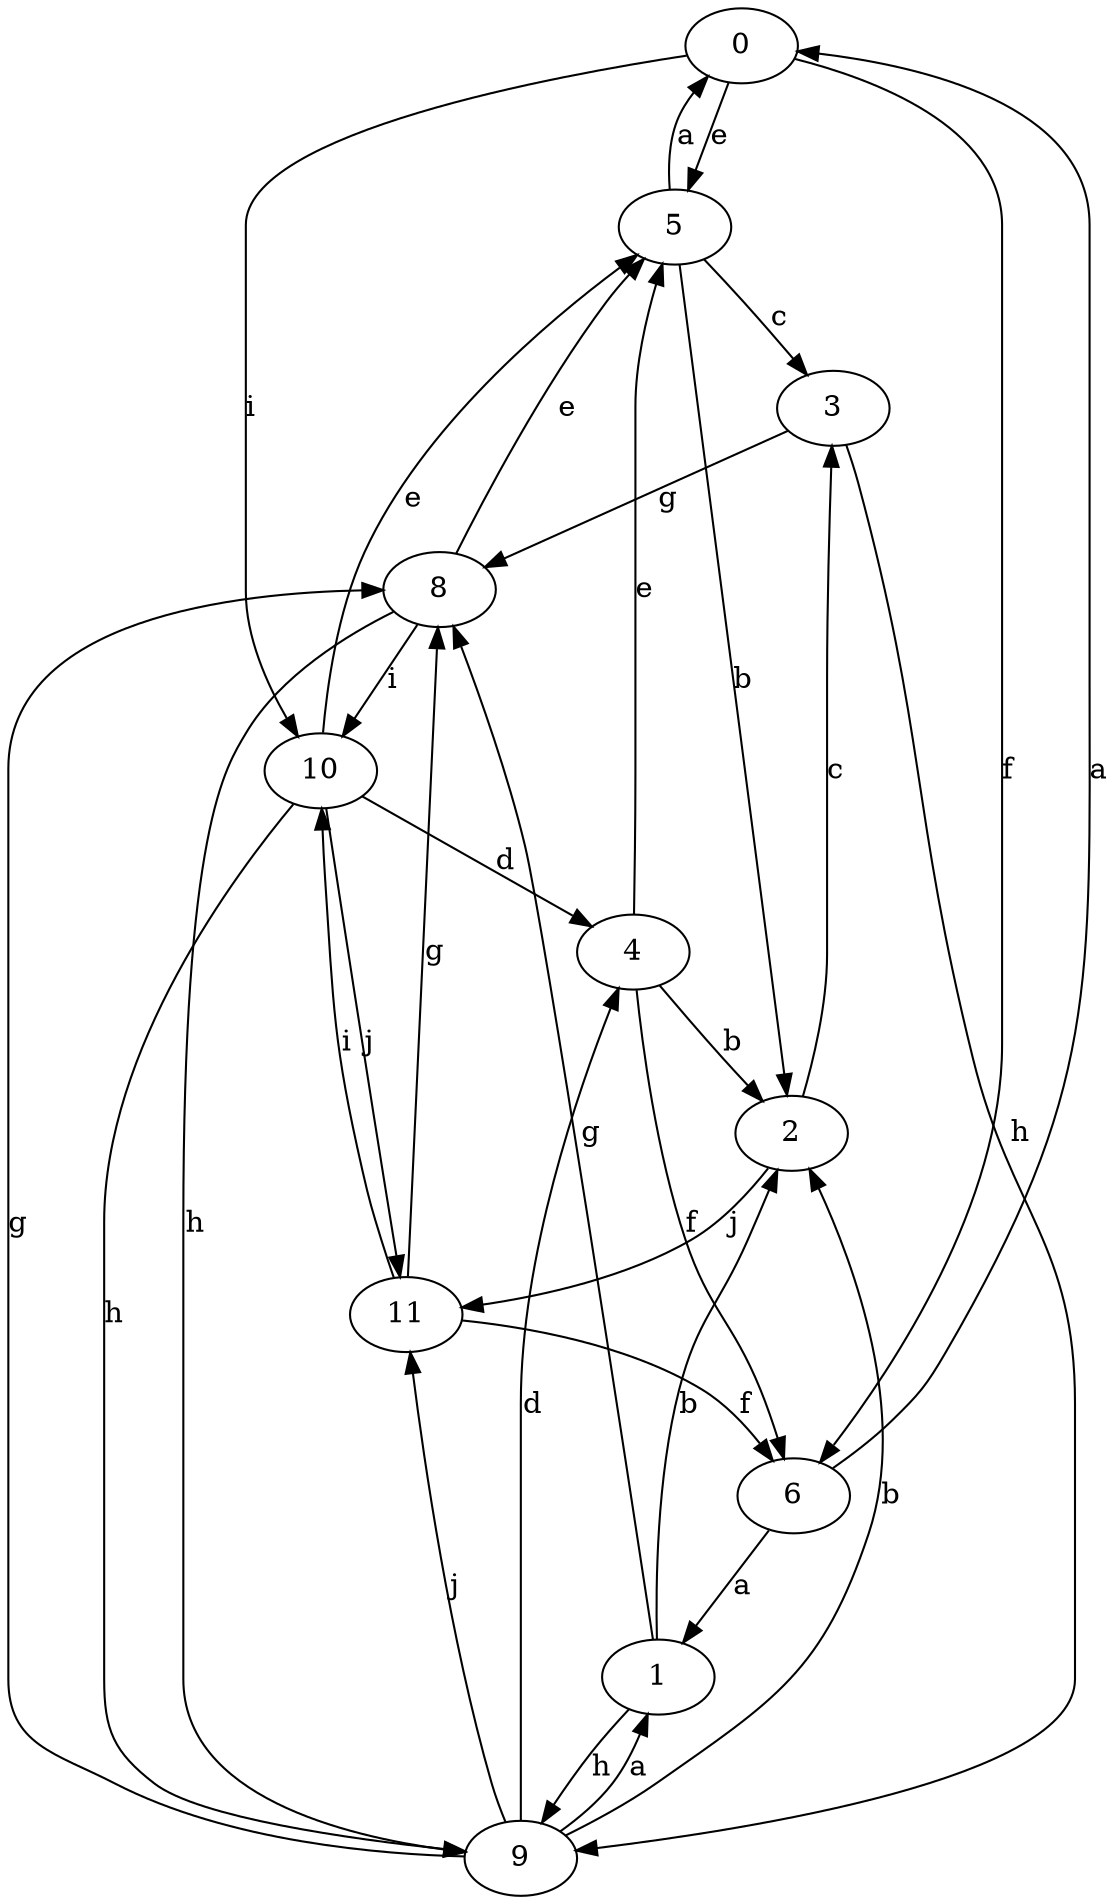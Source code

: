 strict digraph  {
0;
1;
2;
3;
4;
5;
6;
8;
9;
10;
11;
0 -> 5  [label=e];
0 -> 6  [label=f];
0 -> 10  [label=i];
1 -> 2  [label=b];
1 -> 8  [label=g];
1 -> 9  [label=h];
2 -> 3  [label=c];
2 -> 11  [label=j];
3 -> 8  [label=g];
3 -> 9  [label=h];
4 -> 2  [label=b];
4 -> 5  [label=e];
4 -> 6  [label=f];
5 -> 0  [label=a];
5 -> 2  [label=b];
5 -> 3  [label=c];
6 -> 0  [label=a];
6 -> 1  [label=a];
8 -> 5  [label=e];
8 -> 9  [label=h];
8 -> 10  [label=i];
9 -> 1  [label=a];
9 -> 2  [label=b];
9 -> 4  [label=d];
9 -> 8  [label=g];
9 -> 11  [label=j];
10 -> 4  [label=d];
10 -> 5  [label=e];
10 -> 9  [label=h];
10 -> 11  [label=j];
11 -> 6  [label=f];
11 -> 8  [label=g];
11 -> 10  [label=i];
}
